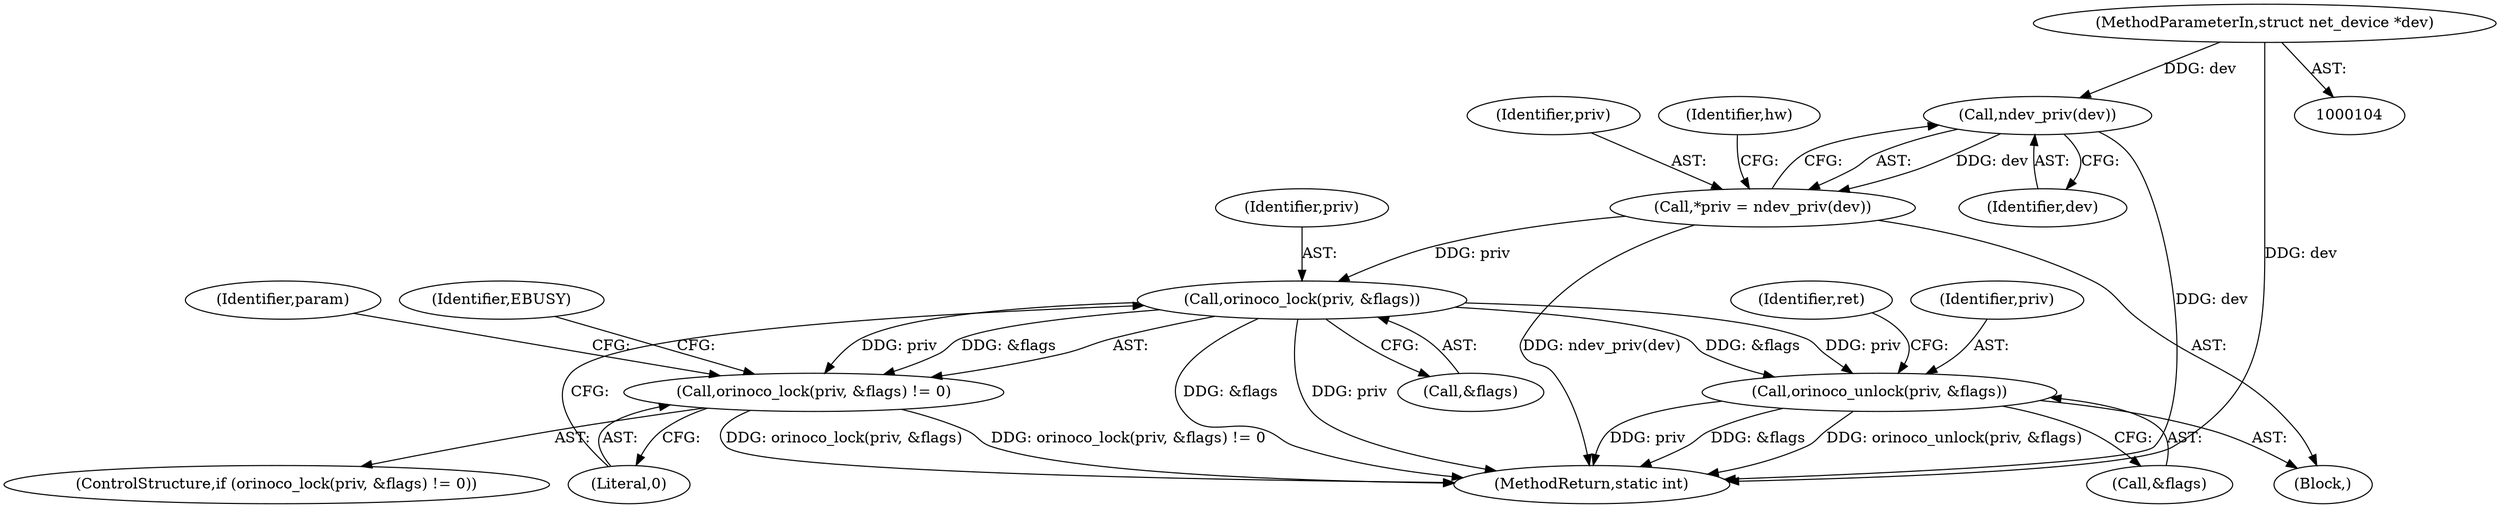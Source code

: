 digraph "0_linux_0a54917c3fc295cb61f3fb52373c173fd3b69f48@pointer" {
"1000113" [label="(Call,ndev_priv(dev))"];
"1000105" [label="(MethodParameterIn,struct net_device *dev)"];
"1000111" [label="(Call,*priv = ndev_priv(dev))"];
"1000137" [label="(Call,orinoco_lock(priv, &flags))"];
"1000136" [label="(Call,orinoco_lock(priv, &flags) != 0)"];
"1000264" [label="(Call,orinoco_unlock(priv, &flags))"];
"1000138" [label="(Identifier,priv)"];
"1000270" [label="(MethodReturn,static int)"];
"1000141" [label="(Literal,0)"];
"1000137" [label="(Call,orinoco_lock(priv, &flags))"];
"1000136" [label="(Call,orinoco_lock(priv, &flags) != 0)"];
"1000144" [label="(Identifier,EBUSY)"];
"1000269" [label="(Identifier,ret)"];
"1000114" [label="(Identifier,dev)"];
"1000112" [label="(Identifier,priv)"];
"1000265" [label="(Identifier,priv)"];
"1000109" [label="(Block,)"];
"1000148" [label="(Identifier,param)"];
"1000113" [label="(Call,ndev_priv(dev))"];
"1000117" [label="(Identifier,hw)"];
"1000264" [label="(Call,orinoco_unlock(priv, &flags))"];
"1000266" [label="(Call,&flags)"];
"1000139" [label="(Call,&flags)"];
"1000111" [label="(Call,*priv = ndev_priv(dev))"];
"1000105" [label="(MethodParameterIn,struct net_device *dev)"];
"1000135" [label="(ControlStructure,if (orinoco_lock(priv, &flags) != 0))"];
"1000113" -> "1000111"  [label="AST: "];
"1000113" -> "1000114"  [label="CFG: "];
"1000114" -> "1000113"  [label="AST: "];
"1000111" -> "1000113"  [label="CFG: "];
"1000113" -> "1000270"  [label="DDG: dev"];
"1000113" -> "1000111"  [label="DDG: dev"];
"1000105" -> "1000113"  [label="DDG: dev"];
"1000105" -> "1000104"  [label="AST: "];
"1000105" -> "1000270"  [label="DDG: dev"];
"1000111" -> "1000109"  [label="AST: "];
"1000112" -> "1000111"  [label="AST: "];
"1000117" -> "1000111"  [label="CFG: "];
"1000111" -> "1000270"  [label="DDG: ndev_priv(dev)"];
"1000111" -> "1000137"  [label="DDG: priv"];
"1000137" -> "1000136"  [label="AST: "];
"1000137" -> "1000139"  [label="CFG: "];
"1000138" -> "1000137"  [label="AST: "];
"1000139" -> "1000137"  [label="AST: "];
"1000141" -> "1000137"  [label="CFG: "];
"1000137" -> "1000270"  [label="DDG: &flags"];
"1000137" -> "1000270"  [label="DDG: priv"];
"1000137" -> "1000136"  [label="DDG: priv"];
"1000137" -> "1000136"  [label="DDG: &flags"];
"1000137" -> "1000264"  [label="DDG: priv"];
"1000137" -> "1000264"  [label="DDG: &flags"];
"1000136" -> "1000135"  [label="AST: "];
"1000136" -> "1000141"  [label="CFG: "];
"1000141" -> "1000136"  [label="AST: "];
"1000144" -> "1000136"  [label="CFG: "];
"1000148" -> "1000136"  [label="CFG: "];
"1000136" -> "1000270"  [label="DDG: orinoco_lock(priv, &flags) != 0"];
"1000136" -> "1000270"  [label="DDG: orinoco_lock(priv, &flags)"];
"1000264" -> "1000109"  [label="AST: "];
"1000264" -> "1000266"  [label="CFG: "];
"1000265" -> "1000264"  [label="AST: "];
"1000266" -> "1000264"  [label="AST: "];
"1000269" -> "1000264"  [label="CFG: "];
"1000264" -> "1000270"  [label="DDG: priv"];
"1000264" -> "1000270"  [label="DDG: &flags"];
"1000264" -> "1000270"  [label="DDG: orinoco_unlock(priv, &flags)"];
}
